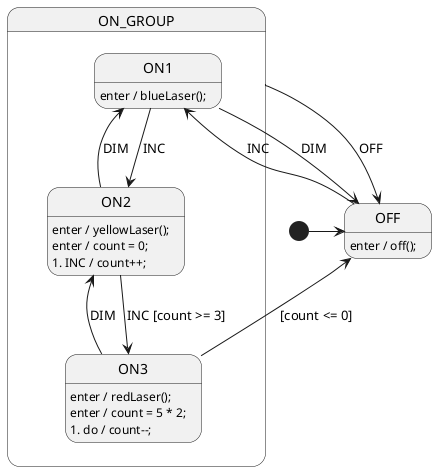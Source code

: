 @startuml LightSm

' STATES
state OFF

state ON_GROUP {
    state ON1
    state ON2
    state ON3
}

' STATE HANDLERS
[*] -> OFF

OFF: enter / off();
OFF --> ON1: INC

ON_GROUP --> OFF: OFF

ON1: enter / blueLaser();
ON1 --> ON2: INC
ON1 --> OFF: DIM

ON2: enter / yellowLaser();
ON2: enter / count = 0;
ON2: 1. INC / count++;
ON2 --> ON3: INC [count >= 3]
ON2 --> ON1: DIM

ON3: enter / redLaser();
ON3: enter / count = 5 * 2;
ON3: 1. do / count--;
ON3 --> ON2: DIM
ON3 --> OFF: [count <= 0]

/'! $CONFIG : toml
RenderConfig.AutoExpandedVars = """
    count: 0,
    """
SmRunnerSettings.transpilerId = "JavaScript"
'/
@enduml